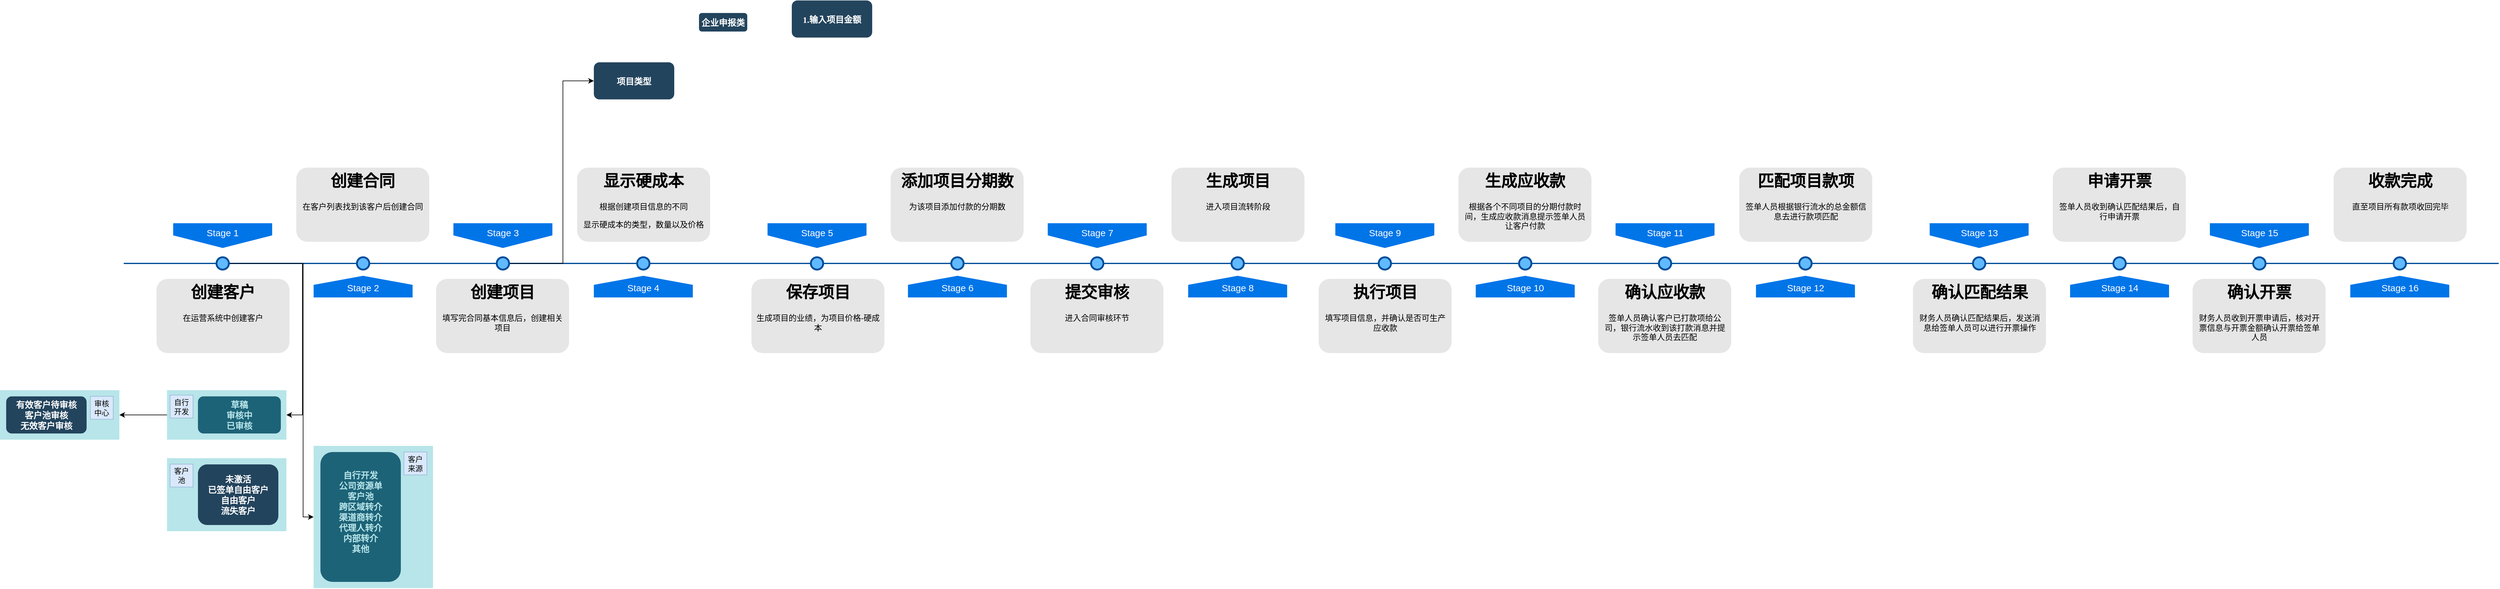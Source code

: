 <mxfile version="10.6.5" type="github"><diagram name="Page-1" id="82e54ff1-d628-8f03-85c4-9753963a91cd"><mxGraphModel dx="2110" dy="1399" grid="1" gridSize="10" guides="1" tooltips="1" connect="1" arrows="1" fold="1" page="1" pageScale="1" pageWidth="1100" pageHeight="850" background="#ffffff" math="0" shadow="0"><root><mxCell id="0"/><mxCell id="1" parent="0"/><mxCell id="IRu6D-mtu7itp7wrqN1P-3" style="edgeStyle=orthogonalEdgeStyle;rounded=0;orthogonalLoop=1;jettySize=auto;html=1;exitX=0.289;exitY=0.4;exitDx=0;exitDy=0;exitPerimeter=0;entryX=1;entryY=0.5;entryDx=0;entryDy=0;" parent="1" source="4ec97bd9e5d20128-1" target="IRu6D-mtu7itp7wrqN1P-1" edge="1"><mxGeometry relative="1" as="geometry"/></mxCell><mxCell id="4ec97bd9e5d20128-1" value="" style="line;strokeWidth=2;html=1;fillColor=none;fontSize=28;fontColor=#004D99;strokeColor=#004D99;" parent="1" vertex="1"><mxGeometry x="40" y="400" width="1000" height="10" as="geometry"/></mxCell><mxCell id="4ec97bd9e5d20128-5" value="Stage 1" style="shape=offPageConnector;whiteSpace=wrap;html=1;fillColor=#0075E8;fontSize=15;fontColor=#FFFFFF;size=0.509;verticalAlign=top;strokeColor=none;" parent="1" vertex="1"><mxGeometry x="120" y="340" width="160" height="40" as="geometry"/></mxCell><mxCell id="4ec97bd9e5d20128-6" value="&lt;span&gt;Stage 3&lt;/span&gt;" style="shape=offPageConnector;whiteSpace=wrap;html=1;fillColor=#0075E8;fontSize=15;fontColor=#FFFFFF;size=0.509;verticalAlign=top;strokeColor=none;" parent="1" vertex="1"><mxGeometry x="573" y="340" width="160" height="40" as="geometry"/></mxCell><mxCell id="4ec97bd9e5d20128-7" value="&lt;span&gt;Stage 2&lt;/span&gt;" style="shape=offPageConnector;whiteSpace=wrap;html=1;fillColor=#0075E8;fontSize=15;fontColor=#FFFFFF;size=0.418;flipV=1;verticalAlign=bottom;strokeColor=none;spacingBottom=4;" parent="1" vertex="1"><mxGeometry x="347" y="425" width="160" height="35" as="geometry"/></mxCell><mxCell id="4ec97bd9e5d20128-8" value="&lt;span&gt;Stage 4&lt;/span&gt;" style="shape=offPageConnector;whiteSpace=wrap;html=1;fillColor=#0075E8;fontSize=15;fontColor=#FFFFFF;size=0.418;flipV=1;verticalAlign=bottom;strokeColor=none;spacingBottom=4;" parent="1" vertex="1"><mxGeometry x="800" y="425" width="160" height="35" as="geometry"/></mxCell><mxCell id="wFxRxPJgThwspZueI9Ky-3" style="edgeStyle=orthogonalEdgeStyle;rounded=0;orthogonalLoop=1;jettySize=auto;html=1;entryX=0;entryY=0.5;entryDx=0;entryDy=0;" parent="1" source="4ec97bd9e5d20128-9" target="IRu6D-mtu7itp7wrqN1P-4" edge="1"><mxGeometry relative="1" as="geometry"><Array as="points"><mxPoint x="330" y="405"/><mxPoint x="330" y="815"/></Array></mxGeometry></mxCell><mxCell id="4ec97bd9e5d20128-9" value="" style="ellipse;whiteSpace=wrap;html=1;fillColor=#61BAFF;fontSize=28;fontColor=#004D99;strokeWidth=3;strokeColor=#004D99;" parent="1" vertex="1"><mxGeometry x="190" y="395" width="20" height="20" as="geometry"/></mxCell><mxCell id="4ec97bd9e5d20128-10" value="" style="ellipse;whiteSpace=wrap;html=1;fillColor=#61BAFF;fontSize=28;fontColor=#004D99;strokeWidth=3;strokeColor=#004D99;" parent="1" vertex="1"><mxGeometry x="417" y="395" width="20" height="20" as="geometry"/></mxCell><mxCell id="wFxRxPJgThwspZueI9Ky-5" style="edgeStyle=orthogonalEdgeStyle;rounded=0;orthogonalLoop=1;jettySize=auto;html=1;entryX=0;entryY=0.5;entryDx=0;entryDy=0;" parent="1" source="4ec97bd9e5d20128-11" target="wFxRxPJgThwspZueI9Ky-1" edge="1"><mxGeometry relative="1" as="geometry"><Array as="points"><mxPoint x="750" y="405"/><mxPoint x="750" y="110"/></Array></mxGeometry></mxCell><mxCell id="4ec97bd9e5d20128-11" value="" style="ellipse;whiteSpace=wrap;html=1;fillColor=#61BAFF;fontSize=28;fontColor=#004D99;strokeWidth=3;strokeColor=#004D99;" parent="1" vertex="1"><mxGeometry x="643" y="395" width="20" height="20" as="geometry"/></mxCell><mxCell id="4ec97bd9e5d20128-13" value="" style="ellipse;whiteSpace=wrap;html=1;fillColor=#61BAFF;fontSize=28;fontColor=#004D99;strokeWidth=3;strokeColor=#004D99;" parent="1" vertex="1"><mxGeometry x="870" y="395" width="20" height="20" as="geometry"/></mxCell><mxCell id="4ec97bd9e5d20128-14" value="&lt;h1&gt;创建客户&lt;/h1&gt;&lt;p&gt;在运营系统中创建客户&lt;/p&gt;" style="text;html=1;spacing=5;spacingTop=-20;whiteSpace=wrap;overflow=hidden;strokeColor=none;strokeWidth=3;fillColor=#E6E6E6;fontSize=13;fontColor=#000000;align=center;rounded=1;" parent="1" vertex="1"><mxGeometry x="93" y="430" width="215" height="120" as="geometry"/></mxCell><mxCell id="4ec97bd9e5d20128-16" value="&lt;h1&gt;创建合同&lt;/h1&gt;&lt;p&gt;在客户列表找到该客户后创建合同&lt;/p&gt;" style="text;html=1;spacing=5;spacingTop=-20;whiteSpace=wrap;overflow=hidden;strokeColor=none;strokeWidth=3;fillColor=#E6E6E6;fontSize=13;fontColor=#000000;align=center;rounded=1;" parent="1" vertex="1"><mxGeometry x="319" y="250" width="215" height="120" as="geometry"/></mxCell><mxCell id="4ec97bd9e5d20128-17" value="&lt;h1&gt;创建项目&lt;/h1&gt;&lt;p&gt;填写完合同基本信息后，创建相关项目&lt;/p&gt;" style="text;html=1;spacing=5;spacingTop=-20;whiteSpace=wrap;overflow=hidden;strokeColor=none;strokeWidth=3;fillColor=#E6E6E6;fontSize=13;fontColor=#000000;align=center;rounded=1;" parent="1" vertex="1"><mxGeometry x="545" y="430" width="215" height="120" as="geometry"/></mxCell><mxCell id="4ec97bd9e5d20128-18" value="&lt;h1&gt;显示硬成本&lt;/h1&gt;&lt;p&gt;根据创建项目信息的不同&lt;/p&gt;&lt;p&gt;显示硬成本的类型，数量以及价格&lt;/p&gt;" style="text;html=1;spacing=5;spacingTop=-20;whiteSpace=wrap;overflow=hidden;strokeColor=none;strokeWidth=3;fillColor=#E6E6E6;fontSize=13;fontColor=#000000;align=center;rounded=1;" parent="1" vertex="1"><mxGeometry x="773" y="250" width="215" height="120" as="geometry"/></mxCell><mxCell id="XydJ6L9K57gYDpanaCrl-1" value="" style="line;strokeWidth=2;html=1;fillColor=none;fontSize=28;fontColor=#004D99;strokeColor=#004D99;" parent="1" vertex="1"><mxGeometry x="1000.8" y="400" width="1000" height="10" as="geometry"/></mxCell><mxCell id="XydJ6L9K57gYDpanaCrl-2" value="Stage 5" style="shape=offPageConnector;whiteSpace=wrap;html=1;fillColor=#0075E8;fontSize=15;fontColor=#FFFFFF;size=0.509;verticalAlign=top;strokeColor=none;" parent="1" vertex="1"><mxGeometry x="1080.8" y="340" width="160" height="40" as="geometry"/></mxCell><mxCell id="XydJ6L9K57gYDpanaCrl-3" value="&lt;span&gt;Stage 7&lt;/span&gt;" style="shape=offPageConnector;whiteSpace=wrap;html=1;fillColor=#0075E8;fontSize=15;fontColor=#FFFFFF;size=0.509;verticalAlign=top;strokeColor=none;" parent="1" vertex="1"><mxGeometry x="1533.8" y="340" width="160" height="40" as="geometry"/></mxCell><mxCell id="XydJ6L9K57gYDpanaCrl-4" value="&lt;span&gt;Stage 6&lt;/span&gt;" style="shape=offPageConnector;whiteSpace=wrap;html=1;fillColor=#0075E8;fontSize=15;fontColor=#FFFFFF;size=0.418;flipV=1;verticalAlign=bottom;strokeColor=none;spacingBottom=4;" parent="1" vertex="1"><mxGeometry x="1307.8" y="425" width="160" height="35" as="geometry"/></mxCell><mxCell id="XydJ6L9K57gYDpanaCrl-5" value="&lt;span&gt;Stage 8&lt;/span&gt;" style="shape=offPageConnector;whiteSpace=wrap;html=1;fillColor=#0075E8;fontSize=15;fontColor=#FFFFFF;size=0.418;flipV=1;verticalAlign=bottom;strokeColor=none;spacingBottom=4;" parent="1" vertex="1"><mxGeometry x="1760.8" y="425" width="160" height="35" as="geometry"/></mxCell><mxCell id="XydJ6L9K57gYDpanaCrl-6" value="" style="ellipse;whiteSpace=wrap;html=1;fillColor=#61BAFF;fontSize=28;fontColor=#004D99;strokeWidth=3;strokeColor=#004D99;" parent="1" vertex="1"><mxGeometry x="1150.8" y="395" width="20" height="20" as="geometry"/></mxCell><mxCell id="XydJ6L9K57gYDpanaCrl-7" value="" style="ellipse;whiteSpace=wrap;html=1;fillColor=#61BAFF;fontSize=28;fontColor=#004D99;strokeWidth=3;strokeColor=#004D99;" parent="1" vertex="1"><mxGeometry x="1377.8" y="395" width="20" height="20" as="geometry"/></mxCell><mxCell id="XydJ6L9K57gYDpanaCrl-8" value="" style="ellipse;whiteSpace=wrap;html=1;fillColor=#61BAFF;fontSize=28;fontColor=#004D99;strokeWidth=3;strokeColor=#004D99;" parent="1" vertex="1"><mxGeometry x="1603.8" y="395" width="20" height="20" as="geometry"/></mxCell><mxCell id="XydJ6L9K57gYDpanaCrl-9" value="" style="ellipse;whiteSpace=wrap;html=1;fillColor=#61BAFF;fontSize=28;fontColor=#004D99;strokeWidth=3;strokeColor=#004D99;" parent="1" vertex="1"><mxGeometry x="1830.8" y="395" width="20" height="20" as="geometry"/></mxCell><mxCell id="XydJ6L9K57gYDpanaCrl-10" value="&lt;h1&gt;保存项目&lt;/h1&gt;&lt;p&gt;生成项目的业绩，为项目价格-硬成本&lt;/p&gt;" style="text;html=1;spacing=5;spacingTop=-20;whiteSpace=wrap;overflow=hidden;strokeColor=none;strokeWidth=3;fillColor=#E6E6E6;fontSize=13;fontColor=#000000;align=center;rounded=1;" parent="1" vertex="1"><mxGeometry x="1054.8" y="430" width="215" height="120" as="geometry"/></mxCell><mxCell id="XydJ6L9K57gYDpanaCrl-11" value="&lt;h1&gt;添加项目分期数&lt;/h1&gt;&lt;p&gt;为该项目添加付款的分期数&lt;/p&gt;" style="text;html=1;spacing=5;spacingTop=-20;whiteSpace=wrap;overflow=hidden;strokeColor=none;strokeWidth=3;fillColor=#E6E6E6;fontSize=13;fontColor=#000000;align=center;rounded=1;" parent="1" vertex="1"><mxGeometry x="1279.8" y="250" width="215" height="120" as="geometry"/></mxCell><mxCell id="XydJ6L9K57gYDpanaCrl-12" value="&lt;h1&gt;提交审核&lt;/h1&gt;&lt;p&gt;进入合同审核环节&lt;/p&gt;" style="text;html=1;spacing=5;spacingTop=-20;whiteSpace=wrap;overflow=hidden;strokeColor=none;strokeWidth=3;fillColor=#E6E6E6;fontSize=13;fontColor=#000000;align=center;rounded=1;" parent="1" vertex="1"><mxGeometry x="1505.8" y="430" width="215" height="120" as="geometry"/></mxCell><mxCell id="XydJ6L9K57gYDpanaCrl-13" value="&lt;h1&gt;生成项目&lt;/h1&gt;&lt;div&gt;进入项目流转阶段&lt;/div&gt;" style="text;html=1;spacing=5;spacingTop=-20;whiteSpace=wrap;overflow=hidden;strokeColor=none;strokeWidth=3;fillColor=#E6E6E6;fontSize=13;fontColor=#000000;align=center;rounded=1;" parent="1" vertex="1"><mxGeometry x="1733.8" y="250" width="215" height="120" as="geometry"/></mxCell><mxCell id="XydJ6L9K57gYDpanaCrl-26" value="" style="line;strokeWidth=2;html=1;fillColor=none;fontSize=28;fontColor=#004D99;strokeColor=#004D99;" parent="1" vertex="1"><mxGeometry x="1918.7" y="400" width="1000" height="10" as="geometry"/></mxCell><mxCell id="XydJ6L9K57gYDpanaCrl-27" value="Stage 9" style="shape=offPageConnector;whiteSpace=wrap;html=1;fillColor=#0075E8;fontSize=15;fontColor=#FFFFFF;size=0.509;verticalAlign=top;strokeColor=none;" parent="1" vertex="1"><mxGeometry x="1998.7" y="340" width="160" height="40" as="geometry"/></mxCell><mxCell id="XydJ6L9K57gYDpanaCrl-28" value="&lt;span&gt;Stage 11&lt;/span&gt;" style="shape=offPageConnector;whiteSpace=wrap;html=1;fillColor=#0075E8;fontSize=15;fontColor=#FFFFFF;size=0.509;verticalAlign=top;strokeColor=none;" parent="1" vertex="1"><mxGeometry x="2451.7" y="340" width="160" height="40" as="geometry"/></mxCell><mxCell id="XydJ6L9K57gYDpanaCrl-29" value="&lt;span&gt;Stage 10&lt;/span&gt;" style="shape=offPageConnector;whiteSpace=wrap;html=1;fillColor=#0075E8;fontSize=15;fontColor=#FFFFFF;size=0.418;flipV=1;verticalAlign=bottom;strokeColor=none;spacingBottom=4;" parent="1" vertex="1"><mxGeometry x="2225.7" y="425" width="160" height="35" as="geometry"/></mxCell><mxCell id="XydJ6L9K57gYDpanaCrl-30" value="&lt;span&gt;Stage 12&lt;/span&gt;" style="shape=offPageConnector;whiteSpace=wrap;html=1;fillColor=#0075E8;fontSize=15;fontColor=#FFFFFF;size=0.418;flipV=1;verticalAlign=bottom;strokeColor=none;spacingBottom=4;" parent="1" vertex="1"><mxGeometry x="2678.7" y="425" width="160" height="35" as="geometry"/></mxCell><mxCell id="XydJ6L9K57gYDpanaCrl-31" value="" style="ellipse;whiteSpace=wrap;html=1;fillColor=#61BAFF;fontSize=28;fontColor=#004D99;strokeWidth=3;strokeColor=#004D99;" parent="1" vertex="1"><mxGeometry x="2068.7" y="395" width="20" height="20" as="geometry"/></mxCell><mxCell id="XydJ6L9K57gYDpanaCrl-32" value="" style="ellipse;whiteSpace=wrap;html=1;fillColor=#61BAFF;fontSize=28;fontColor=#004D99;strokeWidth=3;strokeColor=#004D99;" parent="1" vertex="1"><mxGeometry x="2295.7" y="395" width="20" height="20" as="geometry"/></mxCell><mxCell id="XydJ6L9K57gYDpanaCrl-33" value="" style="ellipse;whiteSpace=wrap;html=1;fillColor=#61BAFF;fontSize=28;fontColor=#004D99;strokeWidth=3;strokeColor=#004D99;" parent="1" vertex="1"><mxGeometry x="2521.7" y="395" width="20" height="20" as="geometry"/></mxCell><mxCell id="XydJ6L9K57gYDpanaCrl-34" value="" style="ellipse;whiteSpace=wrap;html=1;fillColor=#61BAFF;fontSize=28;fontColor=#004D99;strokeWidth=3;strokeColor=#004D99;" parent="1" vertex="1"><mxGeometry x="2748.7" y="395" width="20" height="20" as="geometry"/></mxCell><mxCell id="XydJ6L9K57gYDpanaCrl-35" value="&lt;h1&gt;执行项目&lt;/h1&gt;&lt;p&gt;填写项目信息，并确认是否可生产应收款&lt;/p&gt;" style="text;html=1;spacing=5;spacingTop=-20;whiteSpace=wrap;overflow=hidden;strokeColor=none;strokeWidth=3;fillColor=#E6E6E6;fontSize=13;fontColor=#000000;align=center;rounded=1;" parent="1" vertex="1"><mxGeometry x="1971.7" y="430" width="215" height="120" as="geometry"/></mxCell><mxCell id="XydJ6L9K57gYDpanaCrl-36" value="&lt;h1&gt;生成应收款&lt;/h1&gt;&lt;p&gt;根据各个不同项目的分期付款时间，生成应收款消息提示签单人员让客户付款&lt;/p&gt;" style="text;html=1;spacing=5;spacingTop=-20;whiteSpace=wrap;overflow=hidden;strokeColor=none;strokeWidth=3;fillColor=#E6E6E6;fontSize=13;fontColor=#000000;align=center;rounded=1;" parent="1" vertex="1"><mxGeometry x="2197.7" y="250" width="215" height="120" as="geometry"/></mxCell><mxCell id="XydJ6L9K57gYDpanaCrl-37" value="&lt;h1&gt;确认应收款&lt;/h1&gt;&lt;p&gt;签单人员确认客户已打款项给公司，银行流水收到该打款消息并提示签单人员去匹配&lt;/p&gt;" style="text;html=1;spacing=5;spacingTop=-20;whiteSpace=wrap;overflow=hidden;strokeColor=none;strokeWidth=3;fillColor=#E6E6E6;fontSize=13;fontColor=#000000;align=center;rounded=1;" parent="1" vertex="1"><mxGeometry x="2423.7" y="430" width="215" height="120" as="geometry"/></mxCell><mxCell id="XydJ6L9K57gYDpanaCrl-38" value="&lt;h1&gt;匹配项目款项&lt;/h1&gt;&lt;div&gt;签单人员根据银行流水的总金额信息去进行款项匹配&lt;/div&gt;" style="text;html=1;spacing=5;spacingTop=-20;whiteSpace=wrap;overflow=hidden;strokeColor=none;strokeWidth=3;fillColor=#E6E6E6;fontSize=13;fontColor=#000000;align=center;rounded=1;" parent="1" vertex="1"><mxGeometry x="2651.7" y="250" width="215" height="120" as="geometry"/></mxCell><mxCell id="XydJ6L9K57gYDpanaCrl-39" value="" style="line;strokeWidth=2;html=1;fillColor=none;fontSize=28;fontColor=#004D99;strokeColor=#004D99;" parent="1" vertex="1"><mxGeometry x="2879.5" y="400" width="1000" height="10" as="geometry"/></mxCell><mxCell id="XydJ6L9K57gYDpanaCrl-40" value="Stage 13" style="shape=offPageConnector;whiteSpace=wrap;html=1;fillColor=#0075E8;fontSize=15;fontColor=#FFFFFF;size=0.509;verticalAlign=top;strokeColor=none;" parent="1" vertex="1"><mxGeometry x="2959.5" y="340" width="160" height="40" as="geometry"/></mxCell><mxCell id="XydJ6L9K57gYDpanaCrl-41" value="&lt;span&gt;Stage 15&lt;/span&gt;" style="shape=offPageConnector;whiteSpace=wrap;html=1;fillColor=#0075E8;fontSize=15;fontColor=#FFFFFF;size=0.509;verticalAlign=top;strokeColor=none;" parent="1" vertex="1"><mxGeometry x="3412.5" y="340" width="160" height="40" as="geometry"/></mxCell><mxCell id="XydJ6L9K57gYDpanaCrl-42" value="&lt;span&gt;Stage 14&lt;/span&gt;" style="shape=offPageConnector;whiteSpace=wrap;html=1;fillColor=#0075E8;fontSize=15;fontColor=#FFFFFF;size=0.418;flipV=1;verticalAlign=bottom;strokeColor=none;spacingBottom=4;" parent="1" vertex="1"><mxGeometry x="3186.5" y="425" width="160" height="35" as="geometry"/></mxCell><mxCell id="XydJ6L9K57gYDpanaCrl-43" value="&lt;span&gt;Stage 16&lt;/span&gt;" style="shape=offPageConnector;whiteSpace=wrap;html=1;fillColor=#0075E8;fontSize=15;fontColor=#FFFFFF;size=0.418;flipV=1;verticalAlign=bottom;strokeColor=none;spacingBottom=4;" parent="1" vertex="1"><mxGeometry x="3639.5" y="425" width="160" height="35" as="geometry"/></mxCell><mxCell id="XydJ6L9K57gYDpanaCrl-44" value="" style="ellipse;whiteSpace=wrap;html=1;fillColor=#61BAFF;fontSize=28;fontColor=#004D99;strokeWidth=3;strokeColor=#004D99;" parent="1" vertex="1"><mxGeometry x="3029.5" y="395" width="20" height="20" as="geometry"/></mxCell><mxCell id="XydJ6L9K57gYDpanaCrl-45" value="" style="ellipse;whiteSpace=wrap;html=1;fillColor=#61BAFF;fontSize=28;fontColor=#004D99;strokeWidth=3;strokeColor=#004D99;" parent="1" vertex="1"><mxGeometry x="3256.5" y="395" width="20" height="20" as="geometry"/></mxCell><mxCell id="XydJ6L9K57gYDpanaCrl-46" value="" style="ellipse;whiteSpace=wrap;html=1;fillColor=#61BAFF;fontSize=28;fontColor=#004D99;strokeWidth=3;strokeColor=#004D99;" parent="1" vertex="1"><mxGeometry x="3482.5" y="395" width="20" height="20" as="geometry"/></mxCell><mxCell id="XydJ6L9K57gYDpanaCrl-47" value="" style="ellipse;whiteSpace=wrap;html=1;fillColor=#61BAFF;fontSize=28;fontColor=#004D99;strokeWidth=3;strokeColor=#004D99;" parent="1" vertex="1"><mxGeometry x="3709.5" y="395" width="20" height="20" as="geometry"/></mxCell><mxCell id="XydJ6L9K57gYDpanaCrl-48" value="&lt;h1&gt;确认匹配结果&lt;/h1&gt;&lt;p&gt;财务人员确认匹配结果后，发送消息给签单人员可以进行开票操作&lt;/p&gt;" style="text;html=1;spacing=5;spacingTop=-20;whiteSpace=wrap;overflow=hidden;strokeColor=none;strokeWidth=3;fillColor=#E6E6E6;fontSize=13;fontColor=#000000;align=center;rounded=1;" parent="1" vertex="1"><mxGeometry x="2932.5" y="430" width="215" height="120" as="geometry"/></mxCell><mxCell id="XydJ6L9K57gYDpanaCrl-49" value="&lt;h1&gt;申请开票&lt;/h1&gt;&lt;p&gt;签单人员收到确认匹配结果后，自行申请开票&lt;/p&gt;" style="text;html=1;spacing=5;spacingTop=-20;whiteSpace=wrap;overflow=hidden;strokeColor=none;strokeWidth=3;fillColor=#E6E6E6;fontSize=13;fontColor=#000000;align=center;rounded=1;" parent="1" vertex="1"><mxGeometry x="3158.5" y="250" width="215" height="120" as="geometry"/></mxCell><mxCell id="XydJ6L9K57gYDpanaCrl-50" value="&lt;h1&gt;确认开票&lt;/h1&gt;&lt;p&gt;财务人员收到开票申请后，核对开票信息与开票金额确认开票给签单人员&lt;/p&gt;" style="text;html=1;spacing=5;spacingTop=-20;whiteSpace=wrap;overflow=hidden;strokeColor=none;strokeWidth=3;fillColor=#E6E6E6;fontSize=13;fontColor=#000000;align=center;rounded=1;" parent="1" vertex="1"><mxGeometry x="3384.5" y="430" width="215" height="120" as="geometry"/></mxCell><mxCell id="XydJ6L9K57gYDpanaCrl-51" value="&lt;h1&gt;收款完成&lt;/h1&gt;&lt;div&gt;直至项目所有款项收回完毕&lt;/div&gt;" style="text;html=1;spacing=5;spacingTop=-20;whiteSpace=wrap;overflow=hidden;strokeColor=none;strokeWidth=3;fillColor=#E6E6E6;fontSize=13;fontColor=#000000;align=center;rounded=1;" parent="1" vertex="1"><mxGeometry x="3612.5" y="250" width="215" height="120" as="geometry"/></mxCell><mxCell id="IRu6D-mtu7itp7wrqN1P-2" value="&#10;草稿&#10;审核中&#10;已审核&#10;" style="rounded=1;fillColor=#23445D;gradientColor=none;strokeColor=none;fontColor=#FFFFFF;fontStyle=1;fontFamily=Tahoma;fontSize=14" parent="1" vertex="1"><mxGeometry x="160" y="620" width="134" height="60" as="geometry"/></mxCell><mxCell id="IRu6D-mtu7itp7wrqN1P-5" value="&#10;自行开发&#10;公司资源单&#10;客户池&#10;跨区域转介&#10;渠道商转介&#10;代理人转介&#10;内部转介&#10;其他&#10;&#10;" style="rounded=1;fillColor=#23445D;gradientColor=none;strokeColor=none;fontColor=#FFFFFF;fontStyle=1;fontFamily=Tahoma;fontSize=14" parent="1" vertex="1"><mxGeometry x="358" y="710" width="130" height="210" as="geometry"/></mxCell><mxCell id="PcO9_QDZMFyBYi6BM76--9" style="edgeStyle=orthogonalEdgeStyle;rounded=0;orthogonalLoop=1;jettySize=auto;html=1;entryX=1;entryY=0.5;entryDx=0;entryDy=0;" edge="1" parent="1" source="IRu6D-mtu7itp7wrqN1P-1" target="PcO9_QDZMFyBYi6BM76--5"><mxGeometry relative="1" as="geometry"/></mxCell><mxCell id="IRu6D-mtu7itp7wrqN1P-1" value="" style="fillColor=#12AAB5;strokeColor=none;opacity=30;" parent="1" vertex="1"><mxGeometry x="110" y="610" width="193" height="80" as="geometry"/></mxCell><mxCell id="wFxRxPJgThwspZueI9Ky-1" value="项目类型" style="rounded=1;fillColor=#23445D;gradientColor=none;strokeColor=none;fontColor=#FFFFFF;fontStyle=1;fontFamily=Tahoma;fontSize=14" parent="1" vertex="1"><mxGeometry x="800" y="79.8" width="130" height="60" as="geometry"/></mxCell><mxCell id="wFxRxPJgThwspZueI9Ky-2" value="企业申报类" style="rounded=1;fillColor=#23445D;gradientColor=none;strokeColor=none;fontColor=#FFFFFF;fontStyle=1;fontFamily=Tahoma;fontSize=14" parent="1" vertex="1"><mxGeometry x="970" width="78" height="30" as="geometry"/></mxCell><mxCell id="wFxRxPJgThwspZueI9Ky-6" value="1.输入项目金额" style="rounded=1;fillColor=#23445D;gradientColor=none;strokeColor=none;fontColor=#FFFFFF;fontStyle=1;fontFamily=Tahoma;fontSize=14" parent="1" vertex="1"><mxGeometry x="1120" y="-20.2" width="130" height="60" as="geometry"/></mxCell><mxCell id="PcO9_QDZMFyBYi6BM76--2" value="自行开发" style="whiteSpace=wrap;html=1;aspect=fixed;fillColor=#dae8fc;strokeColor=#6c8ebf;dashed=1;dashPattern=1 1;" vertex="1" parent="1"><mxGeometry x="115" y="618" width="37" height="37" as="geometry"/></mxCell><mxCell id="PcO9_QDZMFyBYi6BM76--5" value="" style="fillColor=#12AAB5;strokeColor=none;opacity=30;" vertex="1" parent="1"><mxGeometry x="-160" y="610" width="193" height="80" as="geometry"/></mxCell><mxCell id="PcO9_QDZMFyBYi6BM76--6" value="审核中心" style="whiteSpace=wrap;html=1;aspect=fixed;fillColor=#dae8fc;strokeColor=#6c8ebf;dashed=1;dashPattern=1 1;" vertex="1" parent="1"><mxGeometry x="-14" y="620" width="37" height="37" as="geometry"/></mxCell><mxCell id="PcO9_QDZMFyBYi6BM76--8" value="&#10;有效客户待审核&#10;客户池审核&#10;无效客户审核&#10;" style="rounded=1;fillColor=#23445D;gradientColor=none;strokeColor=none;fontColor=#FFFFFF;fontStyle=1;fontFamily=Tahoma;fontSize=14" vertex="1" parent="1"><mxGeometry x="-150" y="620" width="130" height="60" as="geometry"/></mxCell><mxCell id="PcO9_QDZMFyBYi6BM76--10" value="" style="fillColor=#12AAB5;strokeColor=none;opacity=30;" vertex="1" parent="1"><mxGeometry x="110" y="720" width="193" height="118" as="geometry"/></mxCell><mxCell id="PcO9_QDZMFyBYi6BM76--11" value="&#10;未激活&#10;已签单自由客户&#10;自由客户&#10;流失客户&#10;" style="rounded=1;fillColor=#23445D;gradientColor=none;strokeColor=none;fontColor=#FFFFFF;fontStyle=1;fontFamily=Tahoma;fontSize=14" vertex="1" parent="1"><mxGeometry x="160" y="730" width="130" height="98" as="geometry"/></mxCell><mxCell id="PcO9_QDZMFyBYi6BM76--12" value="客户池" style="whiteSpace=wrap;html=1;aspect=fixed;fillColor=#dae8fc;strokeColor=#6c8ebf;dashed=1;dashPattern=1 1;" vertex="1" parent="1"><mxGeometry x="115" y="729.6" width="37" height="37" as="geometry"/></mxCell><mxCell id="PcO9_QDZMFyBYi6BM76--14" value="" style="group" vertex="1" connectable="0" parent="1"><mxGeometry x="347" y="700" width="193" height="230" as="geometry"/></mxCell><mxCell id="IRu6D-mtu7itp7wrqN1P-4" value="" style="fillColor=#12AAB5;strokeColor=none;opacity=30;" parent="PcO9_QDZMFyBYi6BM76--14" vertex="1"><mxGeometry width="193" height="230" as="geometry"/></mxCell><mxCell id="PcO9_QDZMFyBYi6BM76--1" value="客户来源" style="whiteSpace=wrap;html=1;aspect=fixed;fillColor=#dae8fc;strokeColor=#6c8ebf;dashed=1;dashPattern=1 1;" vertex="1" parent="PcO9_QDZMFyBYi6BM76--14"><mxGeometry x="146" y="10" width="37" height="37" as="geometry"/></mxCell></root></mxGraphModel></diagram></mxfile>